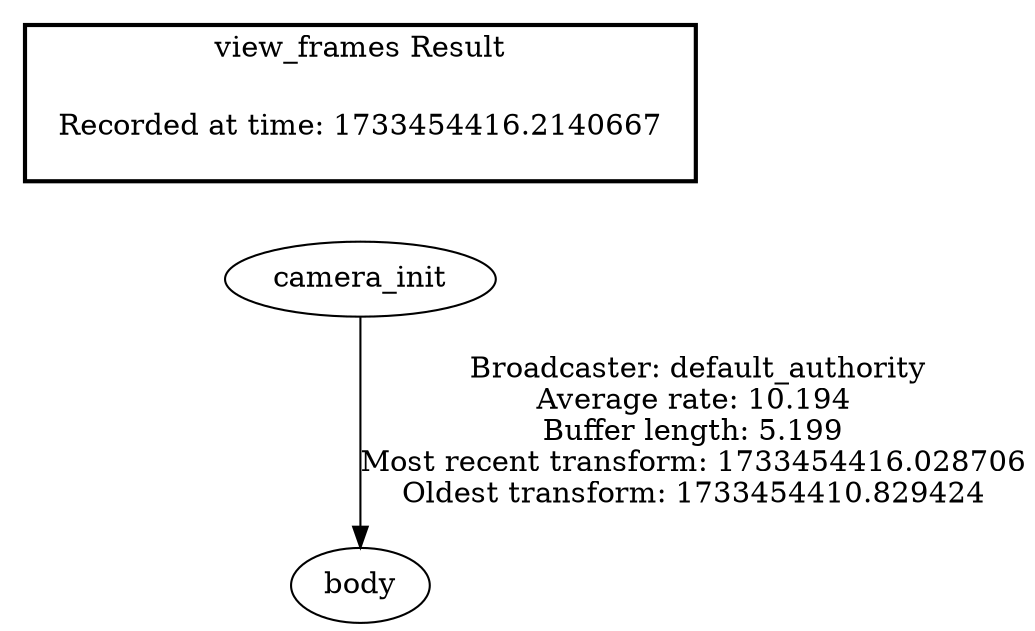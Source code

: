 digraph G {
"camera_init" -> "body"[label=" Broadcaster: default_authority\nAverage rate: 10.194\nBuffer length: 5.199\nMost recent transform: 1733454416.028706\nOldest transform: 1733454410.829424\n"];
edge [style=invis];
 subgraph cluster_legend { style=bold; color=black; label ="view_frames Result";
"Recorded at time: 1733454416.2140667"[ shape=plaintext ] ;
}->"camera_init";
}